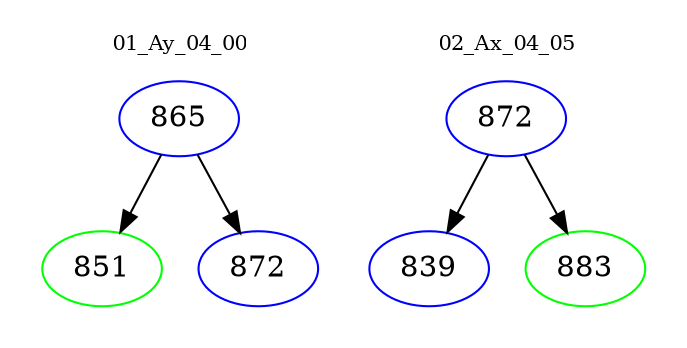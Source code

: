 digraph{
subgraph cluster_0 {
color = white
label = "01_Ay_04_00";
fontsize=10;
T0_865 [label="865", color="blue"]
T0_865 -> T0_851 [color="black"]
T0_851 [label="851", color="green"]
T0_865 -> T0_872 [color="black"]
T0_872 [label="872", color="blue"]
}
subgraph cluster_1 {
color = white
label = "02_Ax_04_05";
fontsize=10;
T1_872 [label="872", color="blue"]
T1_872 -> T1_839 [color="black"]
T1_839 [label="839", color="blue"]
T1_872 -> T1_883 [color="black"]
T1_883 [label="883", color="green"]
}
}
